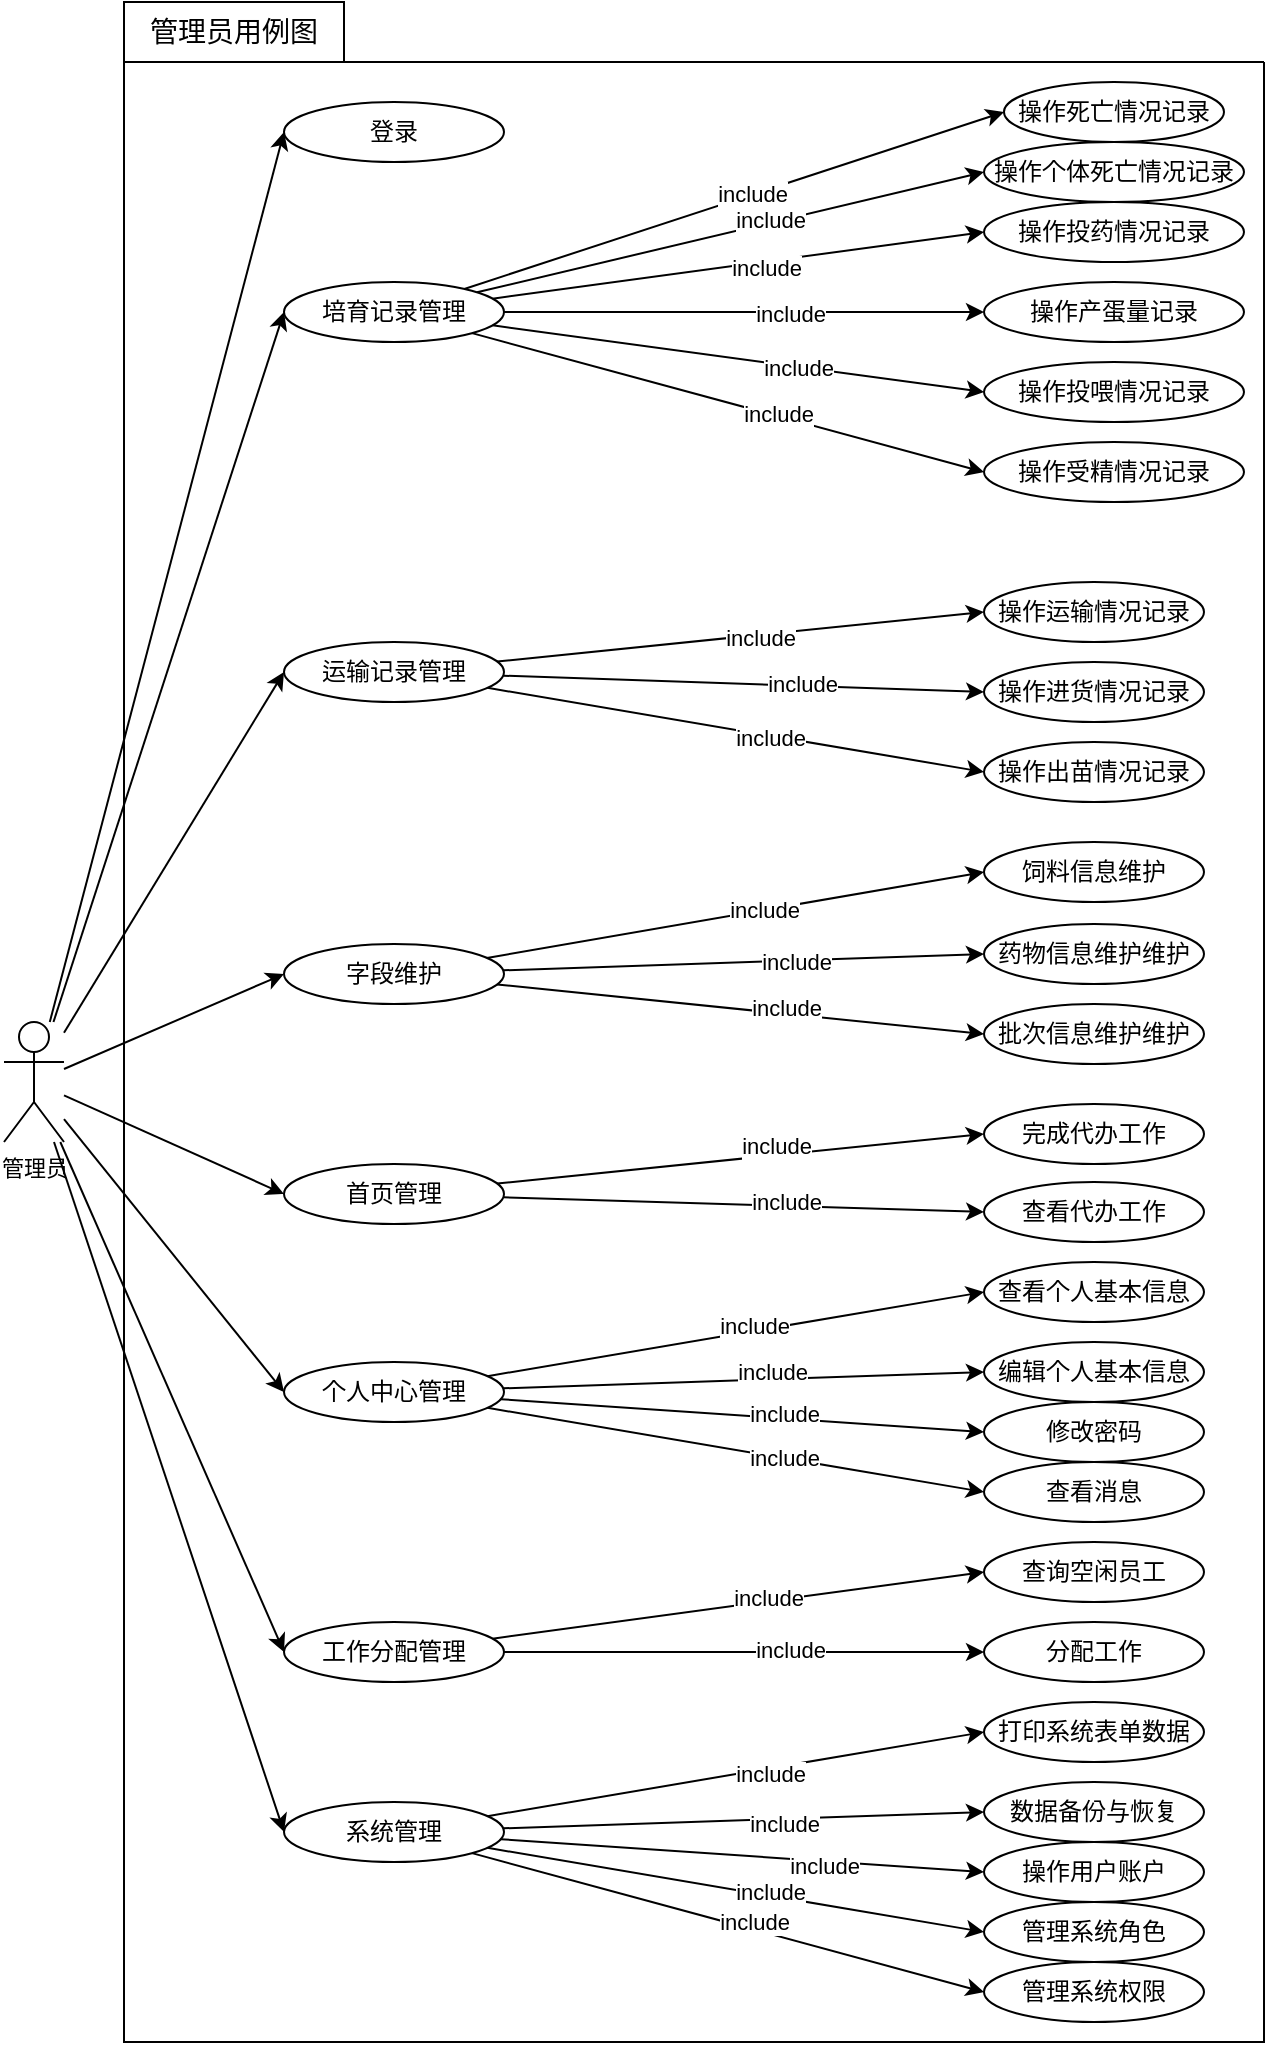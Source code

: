 <mxfile>
    <diagram id="X2-omXkpdXgqeyU7gA3L" name="第 1 页">
        <mxGraphModel dx="888" dy="512" grid="1" gridSize="10" guides="1" tooltips="1" connect="1" arrows="1" fold="1" page="1" pageScale="1" pageWidth="827" pageHeight="1169" math="0" shadow="0">
            <root>
                <mxCell id="0"/>
                <mxCell id="1" parent="0"/>
                <mxCell id="2" value="&#10;&#10;" style="swimlane;startSize=0;" parent="1" vertex="1">
                    <mxGeometry x="140" y="60" width="570" height="990" as="geometry">
                        <mxRectangle x="140" y="60" width="50" height="40" as="alternateBounds"/>
                    </mxGeometry>
                </mxCell>
                <mxCell id="3" value="登录" style="ellipse;whiteSpace=wrap;html=1;" parent="2" vertex="1">
                    <mxGeometry x="80" y="20" width="110" height="30" as="geometry"/>
                </mxCell>
                <mxCell id="20" style="edgeStyle=none;html=1;entryX=0;entryY=0.5;entryDx=0;entryDy=0;" parent="2" source="4" target="5" edge="1">
                    <mxGeometry relative="1" as="geometry"/>
                </mxCell>
                <mxCell id="26" value="&lt;font style=&quot;font-size: 11px;&quot;&gt;include&lt;br&gt;&lt;/font&gt;" style="edgeLabel;html=1;align=center;verticalAlign=middle;resizable=0;points=[];rotation=0;" parent="20" vertex="1" connectable="0">
                    <mxGeometry x="0.164" y="1" relative="1" as="geometry">
                        <mxPoint x="-13" y="5" as="offset"/>
                    </mxGeometry>
                </mxCell>
                <mxCell id="21" style="edgeStyle=none;html=1;entryX=0;entryY=0.5;entryDx=0;entryDy=0;" parent="2" source="4" target="15" edge="1">
                    <mxGeometry relative="1" as="geometry"/>
                </mxCell>
                <mxCell id="27" value="include" style="edgeLabel;html=1;align=center;verticalAlign=middle;resizable=0;points=[];fontSize=11;" parent="21" vertex="1" connectable="0">
                    <mxGeometry x="0.161" y="2" relative="1" as="geometry">
                        <mxPoint as="offset"/>
                    </mxGeometry>
                </mxCell>
                <mxCell id="22" style="edgeStyle=none;html=1;entryX=0;entryY=0.5;entryDx=0;entryDy=0;" parent="2" source="4" target="16" edge="1">
                    <mxGeometry relative="1" as="geometry"/>
                </mxCell>
                <mxCell id="28" value="include" style="edgeLabel;html=1;align=center;verticalAlign=middle;resizable=0;points=[];fontSize=11;" parent="22" vertex="1" connectable="0">
                    <mxGeometry x="0.11" y="-3" relative="1" as="geometry">
                        <mxPoint as="offset"/>
                    </mxGeometry>
                </mxCell>
                <mxCell id="23" style="edgeStyle=none;html=1;entryX=0;entryY=0.5;entryDx=0;entryDy=0;" parent="2" source="4" target="17" edge="1">
                    <mxGeometry relative="1" as="geometry"/>
                </mxCell>
                <mxCell id="29" value="include" style="edgeLabel;html=1;align=center;verticalAlign=middle;resizable=0;points=[];fontSize=11;" parent="23" vertex="1" connectable="0">
                    <mxGeometry x="0.188" y="-1" relative="1" as="geometry">
                        <mxPoint as="offset"/>
                    </mxGeometry>
                </mxCell>
                <mxCell id="24" style="edgeStyle=none;html=1;entryX=0;entryY=0.5;entryDx=0;entryDy=0;" parent="2" source="4" target="18" edge="1">
                    <mxGeometry relative="1" as="geometry"/>
                </mxCell>
                <mxCell id="30" value="include" style="edgeLabel;html=1;align=center;verticalAlign=middle;resizable=0;points=[];fontSize=11;" parent="24" vertex="1" connectable="0">
                    <mxGeometry x="0.243" relative="1" as="geometry">
                        <mxPoint as="offset"/>
                    </mxGeometry>
                </mxCell>
                <mxCell id="25" style="edgeStyle=none;html=1;entryX=0;entryY=0.5;entryDx=0;entryDy=0;" parent="2" source="4" target="19" edge="1">
                    <mxGeometry relative="1" as="geometry"/>
                </mxCell>
                <mxCell id="31" value="include" style="edgeLabel;html=1;align=center;verticalAlign=middle;resizable=0;points=[];fontSize=11;" parent="25" vertex="1" connectable="0">
                    <mxGeometry x="0.189" y="1" relative="1" as="geometry">
                        <mxPoint as="offset"/>
                    </mxGeometry>
                </mxCell>
                <mxCell id="4" value="培育记录管理" style="ellipse;whiteSpace=wrap;html=1;" parent="2" vertex="1">
                    <mxGeometry x="80" y="110" width="110" height="30" as="geometry"/>
                </mxCell>
                <mxCell id="5" value="操作死亡情况记录" style="ellipse;whiteSpace=wrap;html=1;" parent="2" vertex="1">
                    <mxGeometry x="440" y="10" width="110" height="30" as="geometry"/>
                </mxCell>
                <mxCell id="15" value="操作个体死亡情况记录" style="ellipse;whiteSpace=wrap;html=1;" parent="2" vertex="1">
                    <mxGeometry x="430" y="40" width="130" height="30" as="geometry"/>
                </mxCell>
                <mxCell id="16" value="操作投药情况记录" style="ellipse;whiteSpace=wrap;html=1;" parent="2" vertex="1">
                    <mxGeometry x="430" y="70" width="130" height="30" as="geometry"/>
                </mxCell>
                <mxCell id="17" value="操作产蛋量记录" style="ellipse;whiteSpace=wrap;html=1;" parent="2" vertex="1">
                    <mxGeometry x="430" y="110" width="130" height="30" as="geometry"/>
                </mxCell>
                <mxCell id="18" value="操作投喂情况记录" style="ellipse;whiteSpace=wrap;html=1;" parent="2" vertex="1">
                    <mxGeometry x="430" y="150" width="130" height="30" as="geometry"/>
                </mxCell>
                <mxCell id="19" value="操作受精情况记录" style="ellipse;whiteSpace=wrap;html=1;" parent="2" vertex="1">
                    <mxGeometry x="430" y="190" width="130" height="30" as="geometry"/>
                </mxCell>
                <mxCell id="38" style="edgeStyle=none;html=1;entryX=0;entryY=0.5;entryDx=0;entryDy=0;fontSize=11;" parent="2" source="33" target="35" edge="1">
                    <mxGeometry relative="1" as="geometry"/>
                </mxCell>
                <mxCell id="42" value="include" style="edgeLabel;html=1;align=center;verticalAlign=middle;resizable=0;points=[];fontSize=11;" parent="38" vertex="1" connectable="0">
                    <mxGeometry x="0.075" y="-1" relative="1" as="geometry">
                        <mxPoint as="offset"/>
                    </mxGeometry>
                </mxCell>
                <mxCell id="39" style="edgeStyle=none;html=1;entryX=0;entryY=0.5;entryDx=0;entryDy=0;fontSize=11;" parent="2" source="33" target="36" edge="1">
                    <mxGeometry relative="1" as="geometry"/>
                </mxCell>
                <mxCell id="43" value="include" style="edgeLabel;html=1;align=center;verticalAlign=middle;resizable=0;points=[];fontSize=11;" parent="39" vertex="1" connectable="0">
                    <mxGeometry x="0.239" y="1" relative="1" as="geometry">
                        <mxPoint as="offset"/>
                    </mxGeometry>
                </mxCell>
                <mxCell id="40" style="edgeStyle=none;html=1;entryX=0;entryY=0.5;entryDx=0;entryDy=0;fontSize=11;" parent="2" source="33" target="37" edge="1">
                    <mxGeometry relative="1" as="geometry"/>
                </mxCell>
                <mxCell id="44" value="include" style="edgeLabel;html=1;align=center;verticalAlign=middle;resizable=0;points=[];fontSize=11;" parent="40" vertex="1" connectable="0">
                    <mxGeometry x="0.137" y="-1" relative="1" as="geometry">
                        <mxPoint as="offset"/>
                    </mxGeometry>
                </mxCell>
                <mxCell id="33" value="运输记录管理" style="ellipse;whiteSpace=wrap;html=1;" parent="2" vertex="1">
                    <mxGeometry x="80" y="290" width="110" height="30" as="geometry"/>
                </mxCell>
                <mxCell id="35" value="操作运输情况记录" style="ellipse;whiteSpace=wrap;html=1;" parent="2" vertex="1">
                    <mxGeometry x="430" y="260" width="110" height="30" as="geometry"/>
                </mxCell>
                <mxCell id="36" value="操作进货情况记录" style="ellipse;whiteSpace=wrap;html=1;" parent="2" vertex="1">
                    <mxGeometry x="430" y="300" width="110" height="30" as="geometry"/>
                </mxCell>
                <mxCell id="37" value="操作出苗情况记录" style="ellipse;whiteSpace=wrap;html=1;" parent="2" vertex="1">
                    <mxGeometry x="430" y="340" width="110" height="30" as="geometry"/>
                </mxCell>
                <mxCell id="55" style="edgeStyle=none;html=1;entryX=0;entryY=0.5;entryDx=0;entryDy=0;fontSize=11;" parent="2" source="45" target="52" edge="1">
                    <mxGeometry relative="1" as="geometry"/>
                </mxCell>
                <mxCell id="58" value="include" style="edgeLabel;html=1;align=center;verticalAlign=middle;resizable=0;points=[];fontSize=11;" parent="55" vertex="1" connectable="0">
                    <mxGeometry x="0.109" relative="1" as="geometry">
                        <mxPoint as="offset"/>
                    </mxGeometry>
                </mxCell>
                <mxCell id="56" style="edgeStyle=none;html=1;entryX=0;entryY=0.5;entryDx=0;entryDy=0;fontSize=11;" parent="2" source="45" target="53" edge="1">
                    <mxGeometry relative="1" as="geometry"/>
                </mxCell>
                <mxCell id="59" value="include" style="edgeLabel;html=1;align=center;verticalAlign=middle;resizable=0;points=[];fontSize=11;" parent="56" vertex="1" connectable="0">
                    <mxGeometry x="0.218" y="-1" relative="1" as="geometry">
                        <mxPoint as="offset"/>
                    </mxGeometry>
                </mxCell>
                <mxCell id="57" style="edgeStyle=none;html=1;entryX=0;entryY=0.5;entryDx=0;entryDy=0;fontSize=11;" parent="2" source="45" target="54" edge="1">
                    <mxGeometry relative="1" as="geometry"/>
                </mxCell>
                <mxCell id="60" value="include" style="edgeLabel;html=1;align=center;verticalAlign=middle;resizable=0;points=[];fontSize=11;" parent="57" vertex="1" connectable="0">
                    <mxGeometry x="0.182" y="3" relative="1" as="geometry">
                        <mxPoint as="offset"/>
                    </mxGeometry>
                </mxCell>
                <mxCell id="45" value="字段维护" style="ellipse;whiteSpace=wrap;html=1;" parent="2" vertex="1">
                    <mxGeometry x="80" y="441" width="110" height="30" as="geometry"/>
                </mxCell>
                <mxCell id="52" value="饲料信息维护" style="ellipse;whiteSpace=wrap;html=1;" parent="2" vertex="1">
                    <mxGeometry x="430" y="390" width="110" height="30" as="geometry"/>
                </mxCell>
                <mxCell id="53" value="药物信息维护维护" style="ellipse;whiteSpace=wrap;html=1;" parent="2" vertex="1">
                    <mxGeometry x="430" y="431" width="110" height="30" as="geometry"/>
                </mxCell>
                <mxCell id="54" value="批次信息维护维护" style="ellipse;whiteSpace=wrap;html=1;" parent="2" vertex="1">
                    <mxGeometry x="430" y="471" width="110" height="30" as="geometry"/>
                </mxCell>
                <mxCell id="67" style="edgeStyle=none;html=1;entryX=0;entryY=0.5;entryDx=0;entryDy=0;fontSize=11;" parent="2" source="61" target="62" edge="1">
                    <mxGeometry relative="1" as="geometry"/>
                </mxCell>
                <mxCell id="69" value="include" style="edgeLabel;html=1;align=center;verticalAlign=middle;resizable=0;points=[];fontSize=11;" parent="67" vertex="1" connectable="0">
                    <mxGeometry x="0.15" y="5" relative="1" as="geometry">
                        <mxPoint as="offset"/>
                    </mxGeometry>
                </mxCell>
                <mxCell id="68" style="edgeStyle=none;html=1;entryX=0;entryY=0.5;entryDx=0;entryDy=0;fontSize=11;" parent="2" source="61" target="64" edge="1">
                    <mxGeometry relative="1" as="geometry"/>
                </mxCell>
                <mxCell id="70" value="include" style="edgeLabel;html=1;align=center;verticalAlign=middle;resizable=0;points=[];fontSize=11;" parent="68" vertex="1" connectable="0">
                    <mxGeometry x="0.173" y="2" relative="1" as="geometry">
                        <mxPoint as="offset"/>
                    </mxGeometry>
                </mxCell>
                <mxCell id="61" value="首页管理" style="ellipse;whiteSpace=wrap;html=1;" parent="2" vertex="1">
                    <mxGeometry x="80" y="551" width="110" height="30" as="geometry"/>
                </mxCell>
                <mxCell id="62" value="完成代办工作" style="ellipse;whiteSpace=wrap;html=1;" parent="2" vertex="1">
                    <mxGeometry x="430" y="521" width="110" height="30" as="geometry"/>
                </mxCell>
                <mxCell id="64" value="查看代办工作" style="ellipse;whiteSpace=wrap;html=1;" parent="2" vertex="1">
                    <mxGeometry x="430" y="560" width="110" height="30" as="geometry"/>
                </mxCell>
                <mxCell id="77" style="edgeStyle=none;html=1;entryX=0;entryY=0.5;entryDx=0;entryDy=0;fontSize=11;" parent="2" source="71" target="73" edge="1">
                    <mxGeometry relative="1" as="geometry"/>
                </mxCell>
                <mxCell id="81" value="include" style="edgeLabel;html=1;align=center;verticalAlign=middle;resizable=0;points=[];fontSize=11;" parent="77" vertex="1" connectable="0">
                    <mxGeometry x="0.077" y="3" relative="1" as="geometry">
                        <mxPoint as="offset"/>
                    </mxGeometry>
                </mxCell>
                <mxCell id="78" style="edgeStyle=none;html=1;entryX=0;entryY=0.5;entryDx=0;entryDy=0;fontSize=11;" parent="2" source="71" target="74" edge="1">
                    <mxGeometry relative="1" as="geometry"/>
                </mxCell>
                <mxCell id="82" value="include" style="edgeLabel;html=1;align=center;verticalAlign=middle;resizable=0;points=[];fontSize=11;" parent="78" vertex="1" connectable="0">
                    <mxGeometry x="0.114" y="4" relative="1" as="geometry">
                        <mxPoint as="offset"/>
                    </mxGeometry>
                </mxCell>
                <mxCell id="79" style="edgeStyle=none;html=1;entryX=0;entryY=0.5;entryDx=0;entryDy=0;fontSize=11;" parent="2" source="71" target="75" edge="1">
                    <mxGeometry relative="1" as="geometry"/>
                </mxCell>
                <mxCell id="83" value="include" style="edgeLabel;html=1;align=center;verticalAlign=middle;resizable=0;points=[];fontSize=11;" parent="79" vertex="1" connectable="0">
                    <mxGeometry x="0.169" y="2" relative="1" as="geometry">
                        <mxPoint as="offset"/>
                    </mxGeometry>
                </mxCell>
                <mxCell id="80" style="edgeStyle=none;html=1;entryX=0;entryY=0.5;entryDx=0;entryDy=0;fontSize=11;" parent="2" source="71" target="76" edge="1">
                    <mxGeometry relative="1" as="geometry"/>
                </mxCell>
                <mxCell id="84" value="include" style="edgeLabel;html=1;align=center;verticalAlign=middle;resizable=0;points=[];fontSize=11;" parent="80" vertex="1" connectable="0">
                    <mxGeometry x="0.191" y="1" relative="1" as="geometry">
                        <mxPoint y="1" as="offset"/>
                    </mxGeometry>
                </mxCell>
                <mxCell id="71" value="个人中心管理" style="ellipse;whiteSpace=wrap;html=1;" parent="2" vertex="1">
                    <mxGeometry x="80" y="650" width="110" height="30" as="geometry"/>
                </mxCell>
                <mxCell id="73" value="查看个人基本信息" style="ellipse;whiteSpace=wrap;html=1;" parent="2" vertex="1">
                    <mxGeometry x="430" y="600" width="110" height="30" as="geometry"/>
                </mxCell>
                <mxCell id="74" value="编辑个人基本信息" style="ellipse;whiteSpace=wrap;html=1;" parent="2" vertex="1">
                    <mxGeometry x="430" y="640" width="110" height="30" as="geometry"/>
                </mxCell>
                <mxCell id="75" value="修改密码" style="ellipse;whiteSpace=wrap;html=1;" parent="2" vertex="1">
                    <mxGeometry x="430" y="670" width="110" height="30" as="geometry"/>
                </mxCell>
                <mxCell id="76" value="查看消息" style="ellipse;whiteSpace=wrap;html=1;" parent="2" vertex="1">
                    <mxGeometry x="430" y="700" width="110" height="30" as="geometry"/>
                </mxCell>
                <mxCell id="88" style="edgeStyle=none;html=1;entryX=0;entryY=0.5;entryDx=0;entryDy=0;fontSize=11;" parent="2" source="85" target="86" edge="1">
                    <mxGeometry relative="1" as="geometry"/>
                </mxCell>
                <mxCell id="90" value="include" style="edgeLabel;html=1;align=center;verticalAlign=middle;resizable=0;points=[];fontSize=11;" parent="88" vertex="1" connectable="0">
                    <mxGeometry x="0.126" y="2" relative="1" as="geometry">
                        <mxPoint as="offset"/>
                    </mxGeometry>
                </mxCell>
                <mxCell id="89" style="edgeStyle=none;html=1;entryX=0;entryY=0.5;entryDx=0;entryDy=0;fontSize=11;" parent="2" source="85" target="87" edge="1">
                    <mxGeometry relative="1" as="geometry"/>
                </mxCell>
                <mxCell id="91" value="include" style="edgeLabel;html=1;align=center;verticalAlign=middle;resizable=0;points=[];fontSize=11;" parent="89" vertex="1" connectable="0">
                    <mxGeometry x="0.19" y="1" relative="1" as="geometry">
                        <mxPoint as="offset"/>
                    </mxGeometry>
                </mxCell>
                <mxCell id="85" value="工作分配管理" style="ellipse;whiteSpace=wrap;html=1;" parent="2" vertex="1">
                    <mxGeometry x="80" y="780" width="110" height="30" as="geometry"/>
                </mxCell>
                <mxCell id="86" value="查询空闲员工" style="ellipse;whiteSpace=wrap;html=1;" parent="2" vertex="1">
                    <mxGeometry x="430" y="740" width="110" height="30" as="geometry"/>
                </mxCell>
                <mxCell id="87" value="分配工作" style="ellipse;whiteSpace=wrap;html=1;" parent="2" vertex="1">
                    <mxGeometry x="430" y="780" width="110" height="30" as="geometry"/>
                </mxCell>
                <mxCell id="94" style="edgeStyle=none;html=1;entryX=0;entryY=0.5;entryDx=0;entryDy=0;fontSize=11;" parent="2" source="92" target="93" edge="1">
                    <mxGeometry relative="1" as="geometry"/>
                </mxCell>
                <mxCell id="95" value="include" style="edgeLabel;html=1;align=center;verticalAlign=middle;resizable=0;points=[];fontSize=11;" parent="94" vertex="1" connectable="0">
                    <mxGeometry x="0.137" y="-3" relative="1" as="geometry">
                        <mxPoint as="offset"/>
                    </mxGeometry>
                </mxCell>
                <mxCell id="100" style="edgeStyle=none;html=1;entryX=0;entryY=0.5;entryDx=0;entryDy=0;fontSize=11;" parent="2" source="92" target="96" edge="1">
                    <mxGeometry relative="1" as="geometry"/>
                </mxCell>
                <mxCell id="104" value="include" style="edgeLabel;html=1;align=center;verticalAlign=middle;resizable=0;points=[];fontSize=11;" parent="100" vertex="1" connectable="0">
                    <mxGeometry x="0.165" y="-2" relative="1" as="geometry">
                        <mxPoint as="offset"/>
                    </mxGeometry>
                </mxCell>
                <mxCell id="101" style="edgeStyle=none;html=1;entryX=0;entryY=0.5;entryDx=0;entryDy=0;fontSize=11;" parent="2" source="92" target="97" edge="1">
                    <mxGeometry relative="1" as="geometry"/>
                </mxCell>
                <mxCell id="107" value="include" style="edgeLabel;html=1;align=center;verticalAlign=middle;resizable=0;points=[];fontSize=11;" parent="101" vertex="1" connectable="0">
                    <mxGeometry x="0.336" y="-2" relative="1" as="geometry">
                        <mxPoint as="offset"/>
                    </mxGeometry>
                </mxCell>
                <mxCell id="102" style="edgeStyle=none;html=1;entryX=0;entryY=0.5;entryDx=0;entryDy=0;fontSize=11;" parent="2" source="92" target="98" edge="1">
                    <mxGeometry relative="1" as="geometry"/>
                </mxCell>
                <mxCell id="108" value="include" style="edgeLabel;html=1;align=center;verticalAlign=middle;resizable=0;points=[];fontSize=11;" parent="102" vertex="1" connectable="0">
                    <mxGeometry x="0.13" y="2" relative="1" as="geometry">
                        <mxPoint as="offset"/>
                    </mxGeometry>
                </mxCell>
                <mxCell id="103" style="edgeStyle=none;html=1;entryX=0;entryY=0.5;entryDx=0;entryDy=0;fontSize=11;" parent="2" source="92" target="99" edge="1">
                    <mxGeometry relative="1" as="geometry"/>
                </mxCell>
                <mxCell id="109" value="include" style="edgeLabel;html=1;align=center;verticalAlign=middle;resizable=0;points=[];fontSize=11;" parent="103" vertex="1" connectable="0">
                    <mxGeometry x="0.093" y="4" relative="1" as="geometry">
                        <mxPoint as="offset"/>
                    </mxGeometry>
                </mxCell>
                <mxCell id="92" value="系统管理" style="ellipse;whiteSpace=wrap;html=1;" parent="2" vertex="1">
                    <mxGeometry x="80" y="870" width="110" height="30" as="geometry"/>
                </mxCell>
                <mxCell id="93" value="打印系统表单数据" style="ellipse;whiteSpace=wrap;html=1;" parent="2" vertex="1">
                    <mxGeometry x="430" y="820" width="110" height="30" as="geometry"/>
                </mxCell>
                <mxCell id="96" value="数据备份与恢复" style="ellipse;whiteSpace=wrap;html=1;" parent="2" vertex="1">
                    <mxGeometry x="430" y="860" width="110" height="30" as="geometry"/>
                </mxCell>
                <mxCell id="97" value="操作用户账户" style="ellipse;whiteSpace=wrap;html=1;" parent="2" vertex="1">
                    <mxGeometry x="430" y="890" width="110" height="30" as="geometry"/>
                </mxCell>
                <mxCell id="98" value="管理系统角色" style="ellipse;whiteSpace=wrap;html=1;" parent="2" vertex="1">
                    <mxGeometry x="430" y="920" width="110" height="30" as="geometry"/>
                </mxCell>
                <mxCell id="99" value="管理系统权限" style="ellipse;whiteSpace=wrap;html=1;" parent="2" vertex="1">
                    <mxGeometry x="430" y="950" width="110" height="30" as="geometry"/>
                </mxCell>
                <mxCell id="111" style="edgeStyle=none;html=1;entryX=0;entryY=0.5;entryDx=0;entryDy=0;fontSize=11;" parent="1" source="110" target="3" edge="1">
                    <mxGeometry relative="1" as="geometry"/>
                </mxCell>
                <mxCell id="112" style="edgeStyle=none;html=1;entryX=0;entryY=0.5;entryDx=0;entryDy=0;fontSize=11;" parent="1" source="110" target="4" edge="1">
                    <mxGeometry relative="1" as="geometry"/>
                </mxCell>
                <mxCell id="113" style="edgeStyle=none;html=1;entryX=0;entryY=0.5;entryDx=0;entryDy=0;fontSize=11;" parent="1" source="110" target="33" edge="1">
                    <mxGeometry relative="1" as="geometry"/>
                </mxCell>
                <mxCell id="114" style="edgeStyle=none;html=1;entryX=0;entryY=0.5;entryDx=0;entryDy=0;fontSize=11;" parent="1" source="110" target="45" edge="1">
                    <mxGeometry relative="1" as="geometry"/>
                </mxCell>
                <mxCell id="115" style="edgeStyle=none;html=1;entryX=0;entryY=0.5;entryDx=0;entryDy=0;fontSize=11;" parent="1" source="110" target="61" edge="1">
                    <mxGeometry relative="1" as="geometry"/>
                </mxCell>
                <mxCell id="116" style="edgeStyle=none;html=1;entryX=0;entryY=0.5;entryDx=0;entryDy=0;fontSize=11;" parent="1" source="110" target="71" edge="1">
                    <mxGeometry relative="1" as="geometry"/>
                </mxCell>
                <mxCell id="117" style="edgeStyle=none;html=1;entryX=0;entryY=0.5;entryDx=0;entryDy=0;fontSize=11;" parent="1" source="110" target="85" edge="1">
                    <mxGeometry relative="1" as="geometry"/>
                </mxCell>
                <mxCell id="118" style="edgeStyle=none;html=1;entryX=0;entryY=0.5;entryDx=0;entryDy=0;fontSize=11;" parent="1" source="110" target="92" edge="1">
                    <mxGeometry relative="1" as="geometry"/>
                </mxCell>
                <mxCell id="110" value="管理员" style="shape=umlActor;verticalLabelPosition=bottom;verticalAlign=top;html=1;outlineConnect=0;fontSize=11;" parent="1" vertex="1">
                    <mxGeometry x="80" y="540" width="30" height="60" as="geometry"/>
                </mxCell>
                <mxCell id="120" value="&lt;font style=&quot;font-size: 14px;&quot;&gt;管理员用例图&lt;/font&gt;" style="rounded=0;whiteSpace=wrap;html=1;fontSize=11;" parent="1" vertex="1">
                    <mxGeometry x="140" y="30" width="110" height="30" as="geometry"/>
                </mxCell>
            </root>
        </mxGraphModel>
    </diagram>
</mxfile>